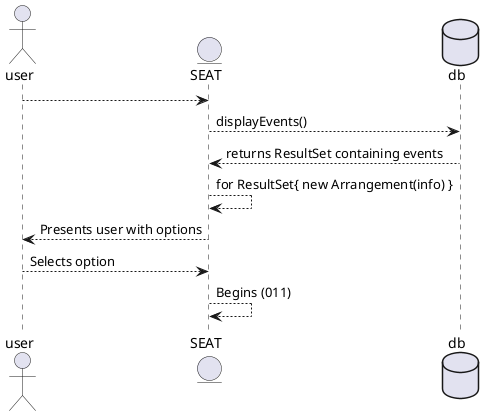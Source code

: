 @startuml

actor user
entity SEAT
database db

user --> SEAT:
SEAT --> db: displayEvents()
SEAT <-- db: returns ResultSet containing events
SEAT --> SEAT: for ResultSet{ new Arrangement(info) }
user <-- SEAT: Presents user with options
user --> SEAT: Selects option
SEAT --> SEAT: Begins (011)

@enduml
